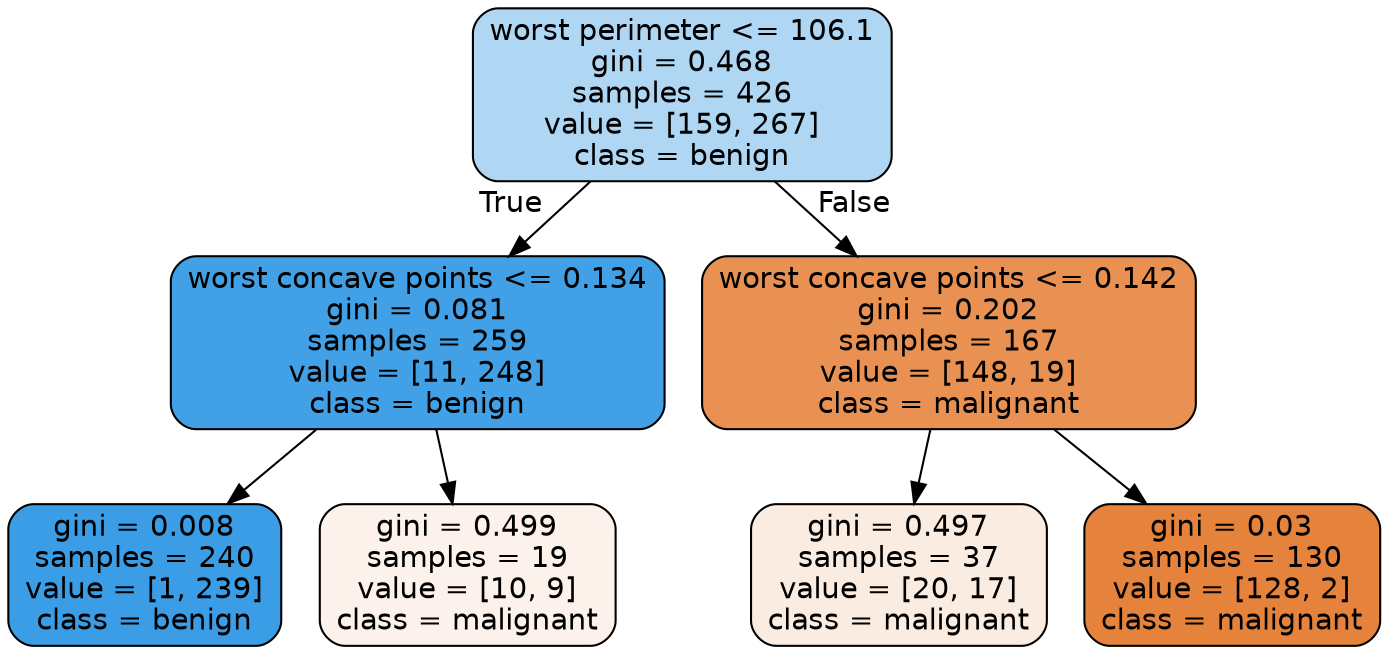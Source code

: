 digraph Tree {
node [shape=box, style="filled, rounded", color="black", fontname="helvetica"] ;
edge [fontname="helvetica"] ;
0 [label="worst perimeter <= 106.1\ngini = 0.468\nsamples = 426\nvalue = [159, 267]\nclass = benign", fillcolor="#afd7f4"] ;
1 [label="worst concave points <= 0.134\ngini = 0.081\nsamples = 259\nvalue = [11, 248]\nclass = benign", fillcolor="#42a1e6"] ;
0 -> 1 [labeldistance=2.5, labelangle=45, headlabel="True"] ;
2 [label="gini = 0.008\nsamples = 240\nvalue = [1, 239]\nclass = benign", fillcolor="#3a9de5"] ;
1 -> 2 ;
3 [label="gini = 0.499\nsamples = 19\nvalue = [10, 9]\nclass = malignant", fillcolor="#fcf2eb"] ;
1 -> 3 ;
4 [label="worst concave points <= 0.142\ngini = 0.202\nsamples = 167\nvalue = [148, 19]\nclass = malignant", fillcolor="#e89152"] ;
0 -> 4 [labeldistance=2.5, labelangle=-45, headlabel="False"] ;
5 [label="gini = 0.497\nsamples = 37\nvalue = [20, 17]\nclass = malignant", fillcolor="#fbece1"] ;
4 -> 5 ;
6 [label="gini = 0.03\nsamples = 130\nvalue = [128, 2]\nclass = malignant", fillcolor="#e5833c"] ;
4 -> 6 ;
}